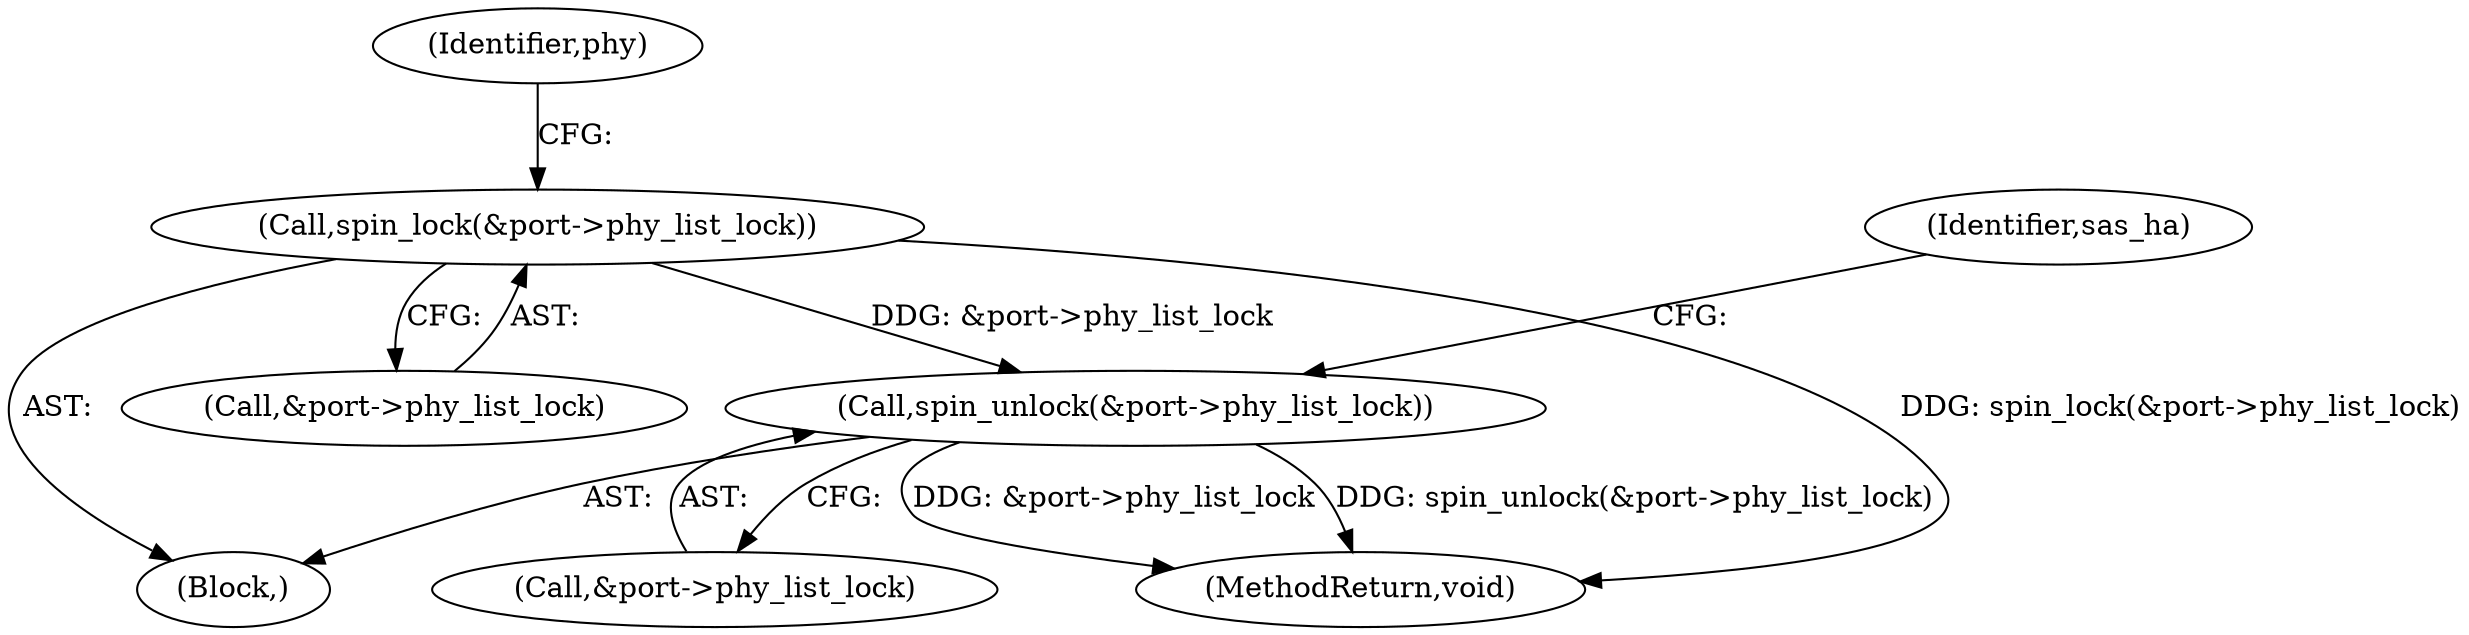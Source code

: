digraph "0_linux_0558f33c06bb910e2879e355192227a8e8f0219d_9@pointer" {
"1000194" [label="(Call,spin_lock(&port->phy_list_lock))"];
"1000271" [label="(Call,spin_unlock(&port->phy_list_lock))"];
"1000194" [label="(Call,spin_lock(&port->phy_list_lock))"];
"1000271" [label="(Call,spin_unlock(&port->phy_list_lock))"];
"1000195" [label="(Call,&port->phy_list_lock)"];
"1000104" [label="(Block,)"];
"1000283" [label="(MethodReturn,void)"];
"1000272" [label="(Call,&port->phy_list_lock)"];
"1000279" [label="(Identifier,sas_ha)"];
"1000202" [label="(Identifier,phy)"];
"1000194" -> "1000104"  [label="AST: "];
"1000194" -> "1000195"  [label="CFG: "];
"1000195" -> "1000194"  [label="AST: "];
"1000202" -> "1000194"  [label="CFG: "];
"1000194" -> "1000283"  [label="DDG: spin_lock(&port->phy_list_lock)"];
"1000194" -> "1000271"  [label="DDG: &port->phy_list_lock"];
"1000271" -> "1000104"  [label="AST: "];
"1000271" -> "1000272"  [label="CFG: "];
"1000272" -> "1000271"  [label="AST: "];
"1000279" -> "1000271"  [label="CFG: "];
"1000271" -> "1000283"  [label="DDG: &port->phy_list_lock"];
"1000271" -> "1000283"  [label="DDG: spin_unlock(&port->phy_list_lock)"];
}
